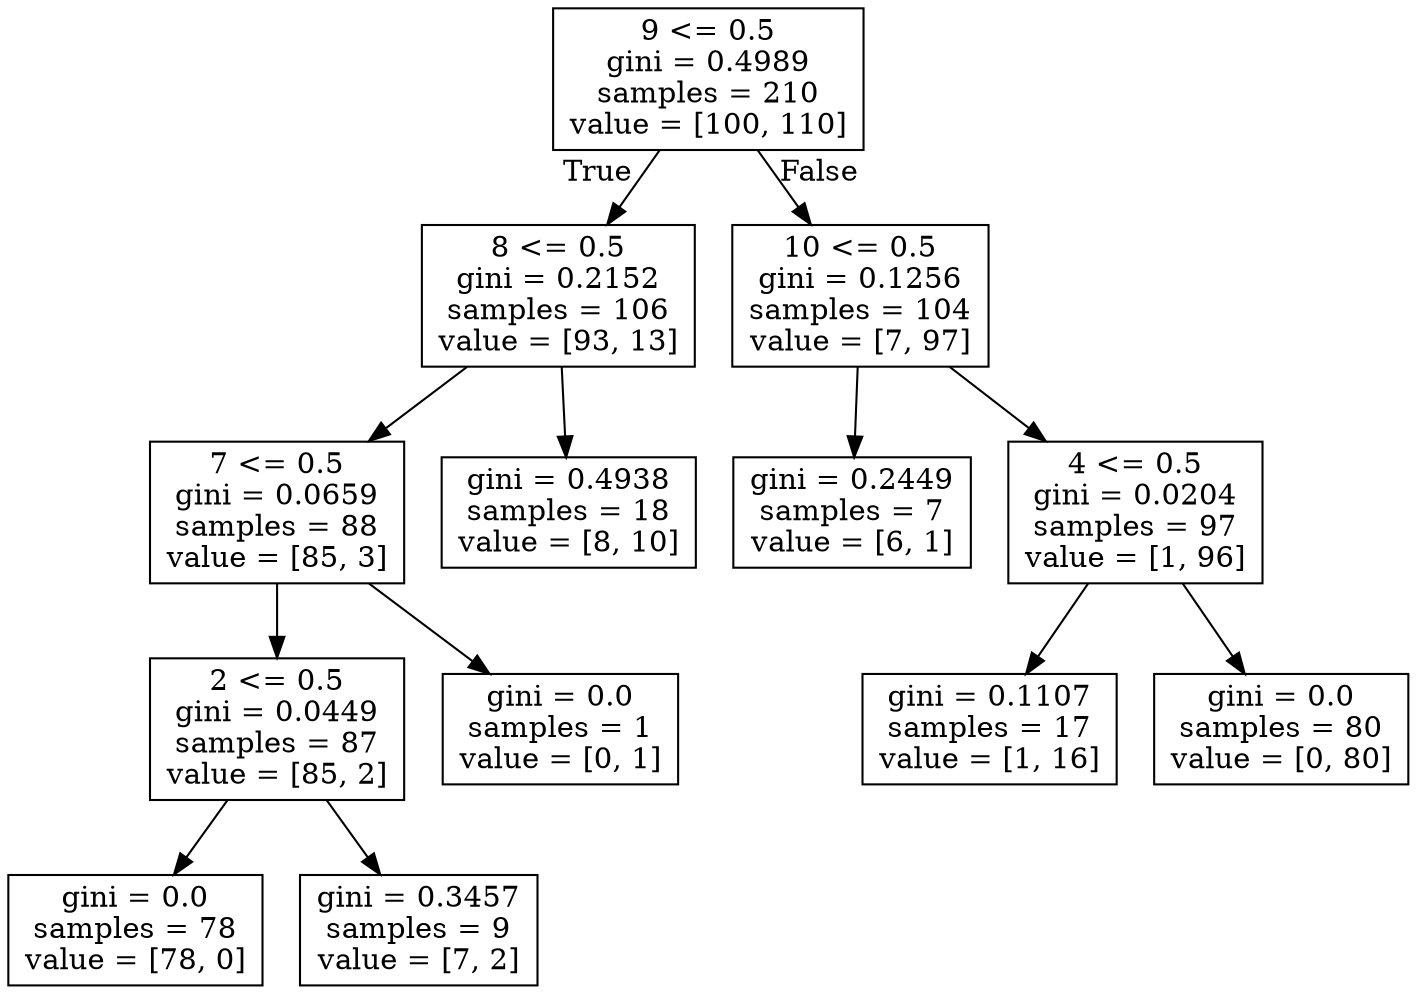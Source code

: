 digraph Tree {
node [shape=box] ;
0 [label="9 <= 0.5\ngini = 0.4989\nsamples = 210\nvalue = [100, 110]"] ;
1 [label="8 <= 0.5\ngini = 0.2152\nsamples = 106\nvalue = [93, 13]"] ;
0 -> 1 [labeldistance=2.5, labelangle=45, headlabel="True"] ;
2 [label="7 <= 0.5\ngini = 0.0659\nsamples = 88\nvalue = [85, 3]"] ;
1 -> 2 ;
3 [label="2 <= 0.5\ngini = 0.0449\nsamples = 87\nvalue = [85, 2]"] ;
2 -> 3 ;
4 [label="gini = 0.0\nsamples = 78\nvalue = [78, 0]"] ;
3 -> 4 ;
5 [label="gini = 0.3457\nsamples = 9\nvalue = [7, 2]"] ;
3 -> 5 ;
6 [label="gini = 0.0\nsamples = 1\nvalue = [0, 1]"] ;
2 -> 6 ;
7 [label="gini = 0.4938\nsamples = 18\nvalue = [8, 10]"] ;
1 -> 7 ;
8 [label="10 <= 0.5\ngini = 0.1256\nsamples = 104\nvalue = [7, 97]"] ;
0 -> 8 [labeldistance=2.5, labelangle=-45, headlabel="False"] ;
9 [label="gini = 0.2449\nsamples = 7\nvalue = [6, 1]"] ;
8 -> 9 ;
10 [label="4 <= 0.5\ngini = 0.0204\nsamples = 97\nvalue = [1, 96]"] ;
8 -> 10 ;
11 [label="gini = 0.1107\nsamples = 17\nvalue = [1, 16]"] ;
10 -> 11 ;
12 [label="gini = 0.0\nsamples = 80\nvalue = [0, 80]"] ;
10 -> 12 ;
}